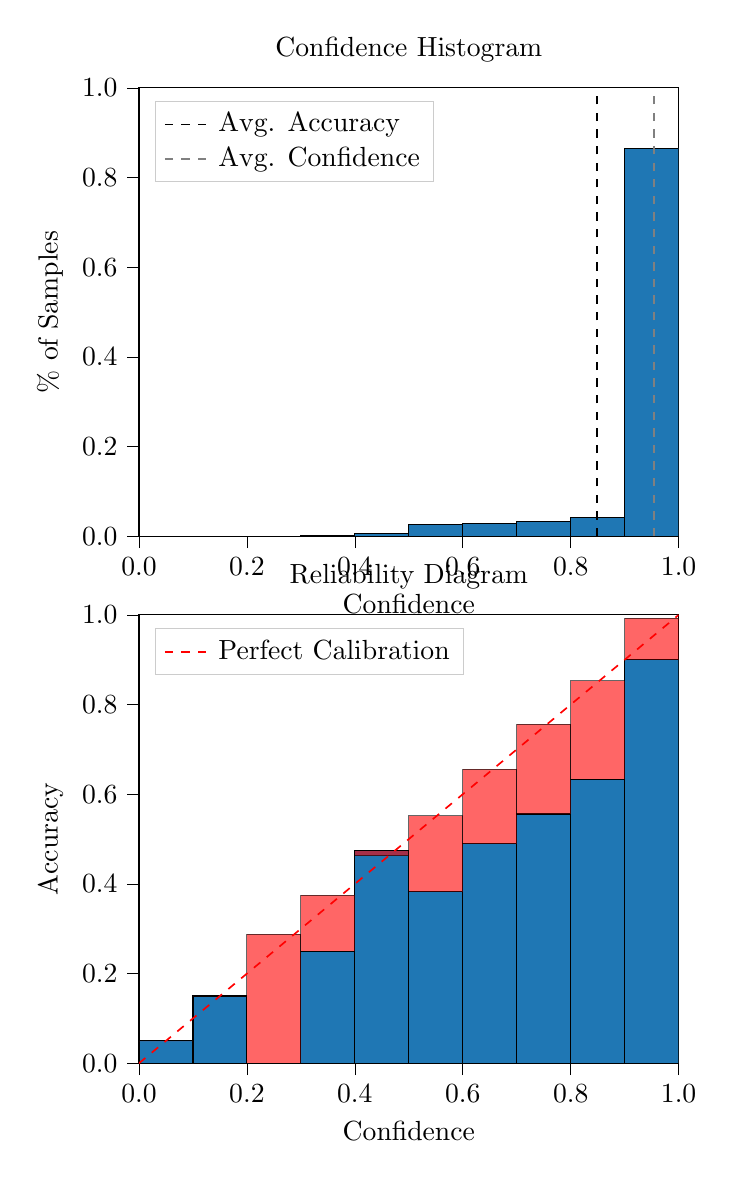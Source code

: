 % This file was created by tikzplotlib v0.9.8.
\begin{tikzpicture}

\definecolor{color0}{rgb}{0.122,0.467,0.706}

\begin{groupplot}[group style={group size=1 by 2}]
\nextgroupplot[
legend cell align={left},
legend style={
  fill opacity=0.8,
  draw opacity=1,
  text opacity=1,
  at={(0.03,0.97)},
  anchor=north west,
  draw=white!80!black
},
tick align=outside,
tick pos=left,
title={Confidence Histogram},
x grid style={white!69.02!black},
xlabel={Confidence},
xmin=0, xmax=1,
xtick style={color=black},
xtick={0,0.2,0.4,0.6,0.8,1},
xticklabels={0.0,0.2,0.4,0.6,0.8,1.0},
y grid style={white!69.02!black},
ylabel={\% of Samples},
ymin=0, ymax=1,
ytick style={color=black},
ytick={0,0.2,0.4,0.6,0.8,1},
yticklabels={0.0,0.2,0.4,0.6,0.8,1.0}
]
\draw[draw=black,fill=color0] (axis cs:-6.939e-18,0) rectangle (axis cs:0.1,0);
\draw[draw=black,fill=color0] (axis cs:0.1,0) rectangle (axis cs:0.2,0);
\draw[draw=black,fill=color0] (axis cs:0.2,0) rectangle (axis cs:0.3,0.0);
\draw[draw=black,fill=color0] (axis cs:0.3,0) rectangle (axis cs:0.4,0.001);
\draw[draw=black,fill=color0] (axis cs:0.4,0) rectangle (axis cs:0.5,0.006);
\draw[draw=black,fill=color0] (axis cs:0.5,0) rectangle (axis cs:0.6,0.027);
\draw[draw=black,fill=color0] (axis cs:0.6,0) rectangle (axis cs:0.7,0.029);
\draw[draw=black,fill=color0] (axis cs:0.7,0) rectangle (axis cs:0.8,0.032);
\draw[draw=black,fill=color0] (axis cs:0.8,0) rectangle (axis cs:0.9,0.041);
\draw[draw=black,fill=color0] (axis cs:0.9,0) rectangle (axis cs:1,0.865);
\addplot [semithick, black, dashed]
table {%
0.849 0
0.849 1
};
\addlegendentry{Avg. Accuracy}
\addplot [semithick, white!50.196!black, dashed]
table {%
0.954 0
0.954 1
};
\addlegendentry{Avg. Confidence}

\nextgroupplot[
legend cell align={left},
legend style={
  fill opacity=0.8,
  draw opacity=1,
  text opacity=1,
  at={(0.03,0.97)},
  anchor=north west,
  draw=white!80!black
},
tick align=outside,
tick pos=left,
title={Reliability Diagram},
x grid style={white!69.02!black},
xlabel={Confidence},
xmin=0, xmax=1,
xtick style={color=black},
xtick={0,0.2,0.4,0.6,0.8,1},
xticklabels={0.0,0.2,0.4,0.6,0.8,1.0},
y grid style={white!69.02!black},
ylabel={Accuracy},
ymin=0, ymax=1,
ytick style={color=black},
ytick={0,0.2,0.4,0.6,0.8,1},
yticklabels={0.0,0.2,0.4,0.6,0.8,1.0}
]
\draw[draw=black,fill=color0] (axis cs:-6.939e-18,0) rectangle (axis cs:0.1,0.05);
\draw[draw=black,fill=color0] (axis cs:0.1,0) rectangle (axis cs:0.2,0.15);
\draw[draw=black,fill=color0] (axis cs:0.2,0) rectangle (axis cs:0.3,0);
\draw[draw=black,fill=color0] (axis cs:0.3,0) rectangle (axis cs:0.4,0.25);
\draw[draw=black,fill=color0] (axis cs:0.4,0) rectangle (axis cs:0.5,0.474);
\draw[draw=black,fill=color0] (axis cs:0.5,0) rectangle (axis cs:0.6,0.383);
\draw[draw=black,fill=color0] (axis cs:0.6,0) rectangle (axis cs:0.7,0.49);
\draw[draw=black,fill=color0] (axis cs:0.7,0) rectangle (axis cs:0.8,0.556);
\draw[draw=black,fill=color0] (axis cs:0.8,0) rectangle (axis cs:0.9,0.633);
\draw[draw=black,fill=color0] (axis cs:0.9,0) rectangle (axis cs:1,0.9);
\draw[draw=black,fill=red,opacity=0.6] (axis cs:-6.939e-18,0.05) rectangle (axis cs:0.1,0.05);
\draw[draw=black,fill=red,opacity=0.6] (axis cs:0.1,0.15) rectangle (axis cs:0.2,0.15);
\draw[draw=black,fill=red,opacity=0.6] (axis cs:0.2,0) rectangle (axis cs:0.3,0.288);
\draw[draw=black,fill=red,opacity=0.6] (axis cs:0.3,0.25) rectangle (axis cs:0.4,0.375);
\draw[draw=black,fill=red,opacity=0.6] (axis cs:0.4,0.474) rectangle (axis cs:0.5,0.463);
\draw[draw=black,fill=red,opacity=0.6] (axis cs:0.5,0.383) rectangle (axis cs:0.6,0.552);
\draw[draw=black,fill=red,opacity=0.6] (axis cs:0.6,0.49) rectangle (axis cs:0.7,0.656);
\draw[draw=black,fill=red,opacity=0.6] (axis cs:0.7,0.556) rectangle (axis cs:0.8,0.756);
\draw[draw=black,fill=red,opacity=0.6] (axis cs:0.8,0.633) rectangle (axis cs:0.9,0.853);
\draw[draw=black,fill=red,opacity=0.6] (axis cs:0.9,0.9) rectangle (axis cs:1,0.993);
\addplot [semithick, red, dashed]
table {%
0 0
1 1
};
\addlegendentry{Perfect Calibration}
\end{groupplot}

\end{tikzpicture}
